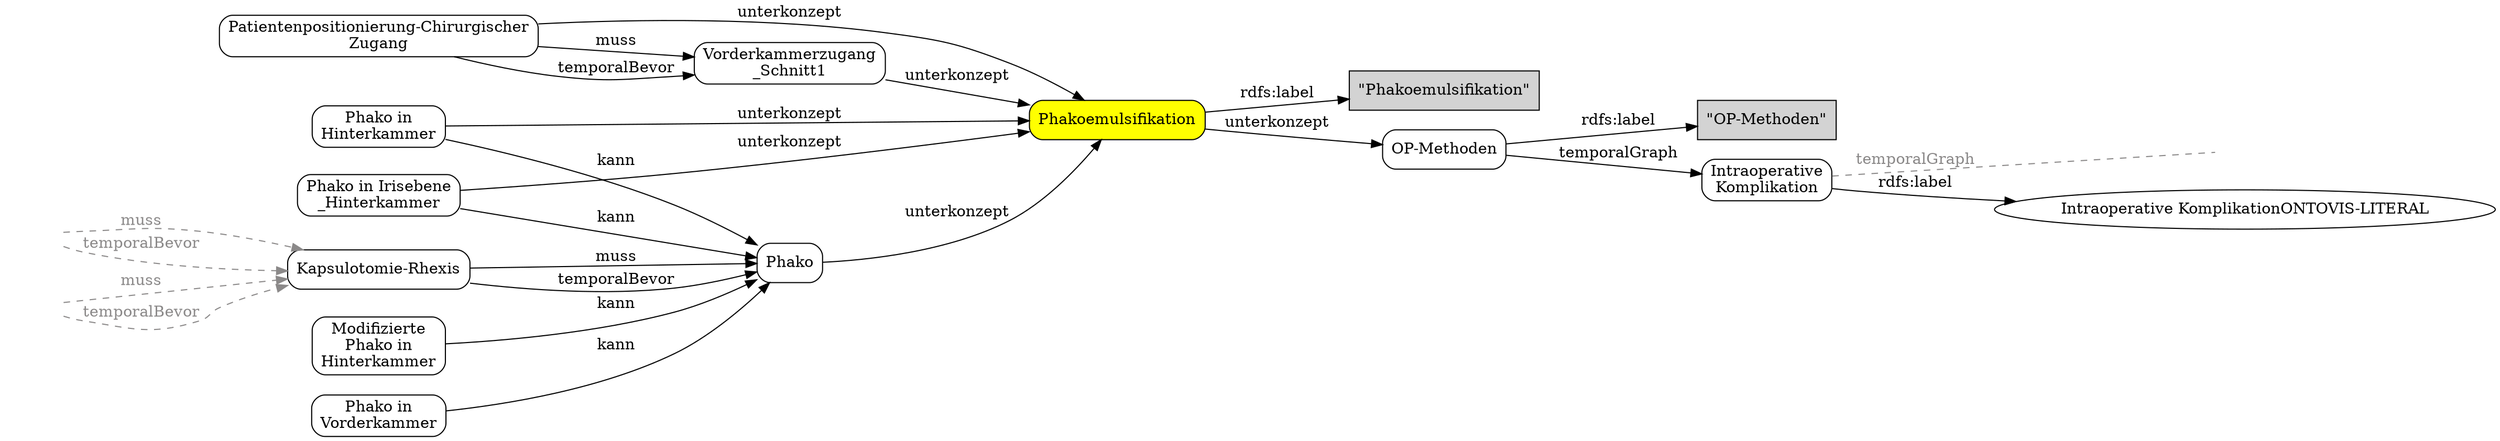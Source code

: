 digraph Konzeptuebersicht {
graph [ rankdir="LR"]
"Vorderkammerzugang_Schnitt1"[ URL="http://localhost:8080/KnowWE/Wiki.jsp?page=ForTestingOnly&amp;concept=Vorderkammerzugang_Schnitt1"  shape="box"  style="rounded" label="Vorderkammerzugang\n_Schnitt1\n" ];
"Patientenpositionierung-Chirurgischer Zugang"[ URL="http://localhost:8080/KnowWE/Wiki.jsp?page=ForTestingOnly&amp;concept=Patientenpositionierung-Chirurgischer Zugang"  shape="box"  style="rounded" label="Patientenpositionierung-Chirurgischer\nZugang\n" ];
"Phako in Hinterkammer"[ URL="http://localhost:8080/KnowWE/Wiki.jsp?page=ForTestingOnly&amp;concept=Phako in Hinterkammer"  shape="box"  style="rounded" label="Phako in\nHinterkammer\n" ];
"Phako in Irisebene_Hinterkammer"[ URL="http://localhost:8080/KnowWE/Wiki.jsp?page=ForTestingOnly&amp;concept=Phako in Irisebene_Hinterkammer"  shape="box"  style="rounded" label="Phako in Irisebene\n_Hinterkammer\n" ];
"Phako"[ URL="http://localhost:8080/KnowWE/Wiki.jsp?page=ForTestingOnly&amp;concept=Phako"  shape="box"  style="rounded" label="Phako" ];
"Phako in Vorderkammer"[ URL="http://localhost:8080/KnowWE/Wiki.jsp?page=ForTestingOnly&amp;concept=Phako in Vorderkammer"  shape="box"  style="rounded" label="Phako in\nVorderkammer\n" ];
"Modifizierte Phako in Hinterkammer"[ URL="http://localhost:8080/KnowWE/Wiki.jsp?page=ForTestingOnly&amp;concept=Modifizierte Phako in Hinterkammer"  shape="box"  style="rounded" label="Modifizierte\nPhako in\nHinterkammer\n" ];
"Vorderkammer Schnitt"[ shape="none" fontsize="0" fontcolor="white" ];
"Vorderkammerzugang/Schnitt"[ shape="none" fontsize="0" fontcolor="white" ];
"Kapsulotomie-Rhexis"[ URL="http://localhost:8080/KnowWE/Wiki.jsp?page=ForTestingOnly&amp;concept=Kapsulotomie-Rhexis"  shape="box"  style="rounded" label="Kapsulotomie-Rhexis" ];
"Phakoemulsifikation"[ URL="http://localhost:8080/KnowWE/Wiki.jsp?page=Phakoemulsifikation"  shape="box"  style="rounded,filled"  fillcolor="yellow" label="Phakoemulsifikation" ];
"PhakoemulsifikationONTOVIS-LITERAL"[  shape="box"  style="filled"  fillcolor="lightgray" label="&quot;Phakoemulsifikation&quot;" ];
"OP-Methoden"[ URL="http://localhost:8080/KnowWE/Wiki.jsp?page=ForTestingOnly&amp;concept=OP-Methoden"  shape="box"  style="rounded" label="OP-Methoden" ];
"OP-MethodenONTOVIS-LITERAL"[  shape="box"  style="filled"  fillcolor="lightgray" label="&quot;OP-Methoden&quot;" ];
"Intraoperative Komplikation"[ URL="http://localhost:8080/KnowWE/Wiki.jsp?page=ForTestingOnly&amp;concept=Intraoperative Komplikation"  shape="box"  style="rounded" label="Intraoperative\nKomplikation\n" ];
"Postoperative Komplikation"[ shape="none" fontsize="0" fontcolor="white" ];
"Patientenpositionierung-Chirurgischer Zugang" -> "Vorderkammerzugang_Schnitt1" [ label = "muss" arrowtail="normal"  color="black"  ];
"Patientenpositionierung-Chirurgischer Zugang" -> "Vorderkammerzugang_Schnitt1" [ label = "temporalBevor" arrowtail="normal"  color="black"  ];
"Vorderkammerzugang_Schnitt1" -> "Phakoemulsifikation" [ label = "unterkonzept" arrowtail="normal"  color="black"  ];
"Phako in Hinterkammer" -> "Phakoemulsifikation" [ label = "unterkonzept" arrowtail="normal"  color="black"  ];
"Patientenpositionierung-Chirurgischer Zugang" -> "Phakoemulsifikation" [ label = "unterkonzept" arrowtail="normal"  color="black"  ];
"Phako in Irisebene_Hinterkammer" -> "Phakoemulsifikation" [ label = "unterkonzept" arrowtail="normal"  color="black"  ];
"Phako in Irisebene_Hinterkammer" -> "Phako" [ label = "kann" arrowtail="normal"  color="black"  ];
"Phako in Vorderkammer" -> "Phako" [ label = "kann" arrowtail="normal"  color="black"  ];
"Phako in Hinterkammer" -> "Phako" [ label = "kann" arrowtail="normal"  color="black"  ];
"Modifizierte Phako in Hinterkammer" -> "Phako" [ label = "kann" arrowtail="normal"  color="black"  ];
"Vorderkammer Schnitt" -> "Kapsulotomie-Rhexis" [ label="muss" fontcolor="#8b8989" arrowtail = "normal"  color="#8b8989" style="dashed" ];
"Vorderkammerzugang/Schnitt" -> "Kapsulotomie-Rhexis" [ label="muss" fontcolor="#8b8989" arrowtail = "normal"  color="#8b8989" style="dashed" ];
"Vorderkammer Schnitt" -> "Kapsulotomie-Rhexis" [ label="temporalBevor" fontcolor="#8b8989" arrowtail = "normal"  color="#8b8989" style="dashed" ];
"Vorderkammerzugang/Schnitt" -> "Kapsulotomie-Rhexis" [ label="temporalBevor" fontcolor="#8b8989" arrowtail = "normal"  color="#8b8989" style="dashed" ];
"Kapsulotomie-Rhexis" -> "Phako" [ label = "muss" arrowtail="normal"  color="black"  ];
"Kapsulotomie-Rhexis" -> "Phako" [ label = "temporalBevor" arrowtail="normal"  color="black"  ];
"Phako" -> "Phakoemulsifikation" [ label = "unterkonzept" arrowtail="normal"  color="black"  ];
"Phakoemulsifikation" -> "PhakoemulsifikationONTOVIS-LITERAL" [ label = "rdfs:label" arrowtail="normal"  color="black"  ];
"Phakoemulsifikation" -> "OP-Methoden" [ label = "unterkonzept" arrowtail="normal"  color="black"  ];
"OP-Methoden" -> "OP-MethodenONTOVIS-LITERAL" [ label = "rdfs:label" arrowtail="normal"  color="black"  ];
"OP-Methoden" -> "Intraoperative Komplikation" [ label = "temporalGraph" arrowtail="normal"  color="black"  ];
"Intraoperative Komplikation" -> "Intraoperative KomplikationONTOVIS-LITERAL" [ label = "rdfs:label" arrowtail="normal"  color="black"  ];
"Intraoperative Komplikation" -> "Postoperative Komplikation" [ label="temporalGraph" fontcolor="#8b8989" arrowhead="none"  color="#8b8989" style="dashed" ];
}